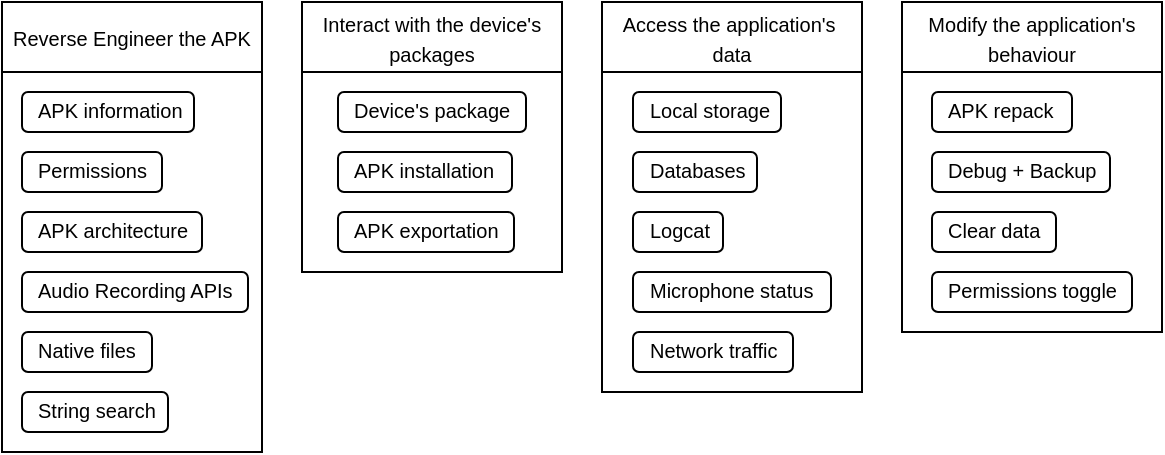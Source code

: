 <mxfile version="14.5.3" type="device"><diagram id="PJwMv9lSZbioLZt4Vd0I" name="Page-1"><mxGraphModel dx="1188" dy="595" grid="1" gridSize="10" guides="1" tooltips="1" connect="1" arrows="1" fold="1" page="1" pageScale="1" pageWidth="827" pageHeight="1169" math="0" shadow="0"><root><mxCell id="0"/><mxCell id="1" parent="0"/><mxCell id="TJHICcZsLp6pH3tK_uLC-2" value="" style="rounded=0;whiteSpace=wrap;html=1;" vertex="1" parent="1"><mxGeometry x="70" y="70" width="130" height="220" as="geometry"/></mxCell><mxCell id="TJHICcZsLp6pH3tK_uLC-3" value="" style="rounded=0;whiteSpace=wrap;html=1;" vertex="1" parent="1"><mxGeometry x="370" y="70" width="130" height="190" as="geometry"/></mxCell><mxCell id="TJHICcZsLp6pH3tK_uLC-5" value="" style="rounded=0;whiteSpace=wrap;html=1;" vertex="1" parent="1"><mxGeometry x="520" y="70" width="130" height="160" as="geometry"/></mxCell><mxCell id="TJHICcZsLp6pH3tK_uLC-6" value="" style="rounded=0;whiteSpace=wrap;html=1;" vertex="1" parent="1"><mxGeometry x="220" y="70" width="130" height="130" as="geometry"/></mxCell><mxCell id="TJHICcZsLp6pH3tK_uLC-7" value="&lt;font style=&quot;font-size: 10px&quot;&gt;Reverse Engineer the APK&lt;/font&gt;" style="rounded=0;whiteSpace=wrap;html=1;" vertex="1" parent="1"><mxGeometry x="70" y="65" width="130" height="35" as="geometry"/></mxCell><mxCell id="TJHICcZsLp6pH3tK_uLC-8" value="&lt;font style=&quot;font-size: 10px&quot;&gt;Access the application's&amp;nbsp; data&lt;/font&gt;" style="rounded=0;whiteSpace=wrap;html=1;" vertex="1" parent="1"><mxGeometry x="370" y="65" width="130" height="35" as="geometry"/></mxCell><mxCell id="TJHICcZsLp6pH3tK_uLC-9" value="&lt;span style=&quot;color: rgb(0, 0, 0); font-family: helvetica; font-size: 10px; font-style: normal; font-weight: 400; letter-spacing: normal; text-align: center; text-indent: 0px; text-transform: none; word-spacing: 0px; display: inline; float: none;&quot;&gt;Modify the application's behaviour&lt;/span&gt;" style="rounded=0;whiteSpace=wrap;html=1;labelBackgroundColor=none;" vertex="1" parent="1"><mxGeometry x="520" y="65" width="130" height="35" as="geometry"/></mxCell><mxCell id="TJHICcZsLp6pH3tK_uLC-10" value="&lt;span style=&quot;color: rgb(0 , 0 , 0) ; font-family: &amp;#34;helvetica&amp;#34; ; font-size: 10px ; font-style: normal ; font-weight: 400 ; letter-spacing: normal ; text-align: center ; text-indent: 0px ; text-transform: none ; word-spacing: 0px ; display: inline ; float: none ; background-color: rgb(255 , 255 , 255)&quot;&gt;Interact with the device's packages&lt;/span&gt;" style="rounded=0;whiteSpace=wrap;html=1;" vertex="1" parent="1"><mxGeometry x="220" y="65" width="130" height="35" as="geometry"/></mxCell><mxCell id="TJHICcZsLp6pH3tK_uLC-23" value="&lt;font style=&quot;font-size: 10px;&quot;&gt;APK information&lt;/font&gt;" style="rounded=1;whiteSpace=wrap;html=1;fontSize=10;align=left;verticalAlign=middle;spacingLeft=6;spacingBottom=2;" vertex="1" parent="1"><mxGeometry x="80" y="110" width="86" height="20" as="geometry"/></mxCell><mxCell id="TJHICcZsLp6pH3tK_uLC-24" value="&lt;font style=&quot;font-size: 10px;&quot;&gt;Permissions&lt;/font&gt;" style="rounded=1;whiteSpace=wrap;html=1;fontSize=10;align=left;verticalAlign=middle;spacingLeft=6;spacingBottom=2;" vertex="1" parent="1"><mxGeometry x="80" y="140" width="70" height="20" as="geometry"/></mxCell><mxCell id="TJHICcZsLp6pH3tK_uLC-25" value="&lt;font style=&quot;font-size: 10px;&quot;&gt;APK architecture&lt;/font&gt;" style="rounded=1;whiteSpace=wrap;html=1;fontSize=10;align=left;verticalAlign=middle;spacingLeft=6;spacingBottom=2;" vertex="1" parent="1"><mxGeometry x="80" y="170" width="90" height="20" as="geometry"/></mxCell><mxCell id="TJHICcZsLp6pH3tK_uLC-26" value="&lt;font style=&quot;font-size: 10px&quot;&gt;Audio Recording APIs&lt;/font&gt;" style="rounded=1;whiteSpace=wrap;html=1;fontSize=10;align=left;verticalAlign=middle;spacingLeft=6;spacingBottom=2;" vertex="1" parent="1"><mxGeometry x="80" y="200" width="113" height="20" as="geometry"/></mxCell><mxCell id="TJHICcZsLp6pH3tK_uLC-27" value="&lt;font style=&quot;font-size: 10px&quot;&gt;Native files&lt;/font&gt;" style="rounded=1;whiteSpace=wrap;html=1;fontSize=10;align=left;verticalAlign=middle;spacingLeft=6;spacingBottom=2;" vertex="1" parent="1"><mxGeometry x="80" y="230" width="65" height="20" as="geometry"/></mxCell><mxCell id="TJHICcZsLp6pH3tK_uLC-28" value="&lt;font style=&quot;font-size: 10px&quot;&gt;String search&lt;/font&gt;" style="rounded=1;whiteSpace=wrap;html=1;fontSize=10;align=left;verticalAlign=middle;spacingLeft=6;spacingBottom=2;" vertex="1" parent="1"><mxGeometry x="80" y="260" width="73" height="20" as="geometry"/></mxCell><mxCell id="TJHICcZsLp6pH3tK_uLC-35" value="&lt;font style=&quot;font-size: 10px&quot;&gt;Local storage&lt;/font&gt;" style="rounded=1;whiteSpace=wrap;html=1;fontSize=10;align=left;verticalAlign=middle;spacingLeft=6;spacingBottom=2;" vertex="1" parent="1"><mxGeometry x="385.5" y="110" width="74" height="20" as="geometry"/></mxCell><mxCell id="TJHICcZsLp6pH3tK_uLC-36" value="&lt;font style=&quot;font-size: 10px&quot;&gt;Databases&lt;/font&gt;" style="rounded=1;whiteSpace=wrap;html=1;fontSize=10;align=left;verticalAlign=middle;spacingLeft=6;spacingBottom=2;" vertex="1" parent="1"><mxGeometry x="385.5" y="140" width="62" height="20" as="geometry"/></mxCell><mxCell id="TJHICcZsLp6pH3tK_uLC-37" value="&lt;font style=&quot;font-size: 10px&quot;&gt;Logcat&lt;/font&gt;" style="rounded=1;whiteSpace=wrap;html=1;fontSize=10;align=left;verticalAlign=middle;spacingLeft=6;spacingBottom=2;" vertex="1" parent="1"><mxGeometry x="385.5" y="170" width="45" height="20" as="geometry"/></mxCell><mxCell id="TJHICcZsLp6pH3tK_uLC-38" value="&lt;font style=&quot;font-size: 10px&quot;&gt;Microphone status&lt;/font&gt;" style="rounded=1;whiteSpace=wrap;html=1;fontSize=10;align=left;verticalAlign=middle;spacingLeft=6;spacingBottom=2;" vertex="1" parent="1"><mxGeometry x="385.5" y="200" width="99" height="20" as="geometry"/></mxCell><mxCell id="TJHICcZsLp6pH3tK_uLC-39" value="&lt;font style=&quot;font-size: 10px&quot;&gt;Network traffic&lt;/font&gt;" style="rounded=1;whiteSpace=wrap;html=1;fontSize=10;align=left;verticalAlign=middle;spacingLeft=6;spacingBottom=2;" vertex="1" parent="1"><mxGeometry x="385.5" y="230" width="80" height="20" as="geometry"/></mxCell><mxCell id="TJHICcZsLp6pH3tK_uLC-41" value="&lt;font style=&quot;font-size: 10px&quot;&gt;APK repack&lt;/font&gt;" style="rounded=1;whiteSpace=wrap;html=1;fontSize=10;align=left;verticalAlign=middle;spacingLeft=6;spacingBottom=2;" vertex="1" parent="1"><mxGeometry x="535" y="110" width="70" height="20" as="geometry"/></mxCell><mxCell id="TJHICcZsLp6pH3tK_uLC-42" value="&lt;font style=&quot;font-size: 10px&quot;&gt;Debug + Backup&lt;/font&gt;" style="rounded=1;whiteSpace=wrap;html=1;fontSize=10;align=left;verticalAlign=middle;spacingLeft=6;spacingBottom=2;" vertex="1" parent="1"><mxGeometry x="535" y="140" width="89" height="20" as="geometry"/></mxCell><mxCell id="TJHICcZsLp6pH3tK_uLC-43" value="&lt;font style=&quot;font-size: 10px&quot;&gt;Clear data&lt;/font&gt;" style="rounded=1;whiteSpace=wrap;html=1;fontSize=10;align=left;verticalAlign=middle;spacingLeft=6;spacingBottom=2;" vertex="1" parent="1"><mxGeometry x="535" y="170" width="62" height="20" as="geometry"/></mxCell><mxCell id="TJHICcZsLp6pH3tK_uLC-44" value="&lt;font style=&quot;font-size: 10px&quot;&gt;Permissions toggle&lt;/font&gt;" style="rounded=1;whiteSpace=wrap;html=1;fontSize=10;align=left;verticalAlign=middle;spacingLeft=6;spacingBottom=2;" vertex="1" parent="1"><mxGeometry x="535" y="200" width="100" height="20" as="geometry"/></mxCell><mxCell id="TJHICcZsLp6pH3tK_uLC-47" value="&lt;font style=&quot;font-size: 10px&quot;&gt;APK installation&lt;/font&gt;" style="rounded=1;whiteSpace=wrap;html=1;fontSize=10;align=left;verticalAlign=middle;spacingLeft=6;spacingBottom=2;" vertex="1" parent="1"><mxGeometry x="238" y="140" width="87" height="20" as="geometry"/></mxCell><mxCell id="TJHICcZsLp6pH3tK_uLC-48" value="Device's package" style="rounded=1;whiteSpace=wrap;html=1;fontSize=10;align=left;verticalAlign=middle;spacingLeft=6;spacingBottom=2;" vertex="1" parent="1"><mxGeometry x="238" y="110" width="94" height="20" as="geometry"/></mxCell><mxCell id="TJHICcZsLp6pH3tK_uLC-49" value="&lt;font style=&quot;font-size: 10px&quot;&gt;APK exportation&lt;/font&gt;" style="rounded=1;whiteSpace=wrap;html=1;fontSize=10;align=left;verticalAlign=middle;spacingLeft=6;spacingBottom=2;" vertex="1" parent="1"><mxGeometry x="238" y="170" width="88" height="20" as="geometry"/></mxCell></root></mxGraphModel></diagram></mxfile>